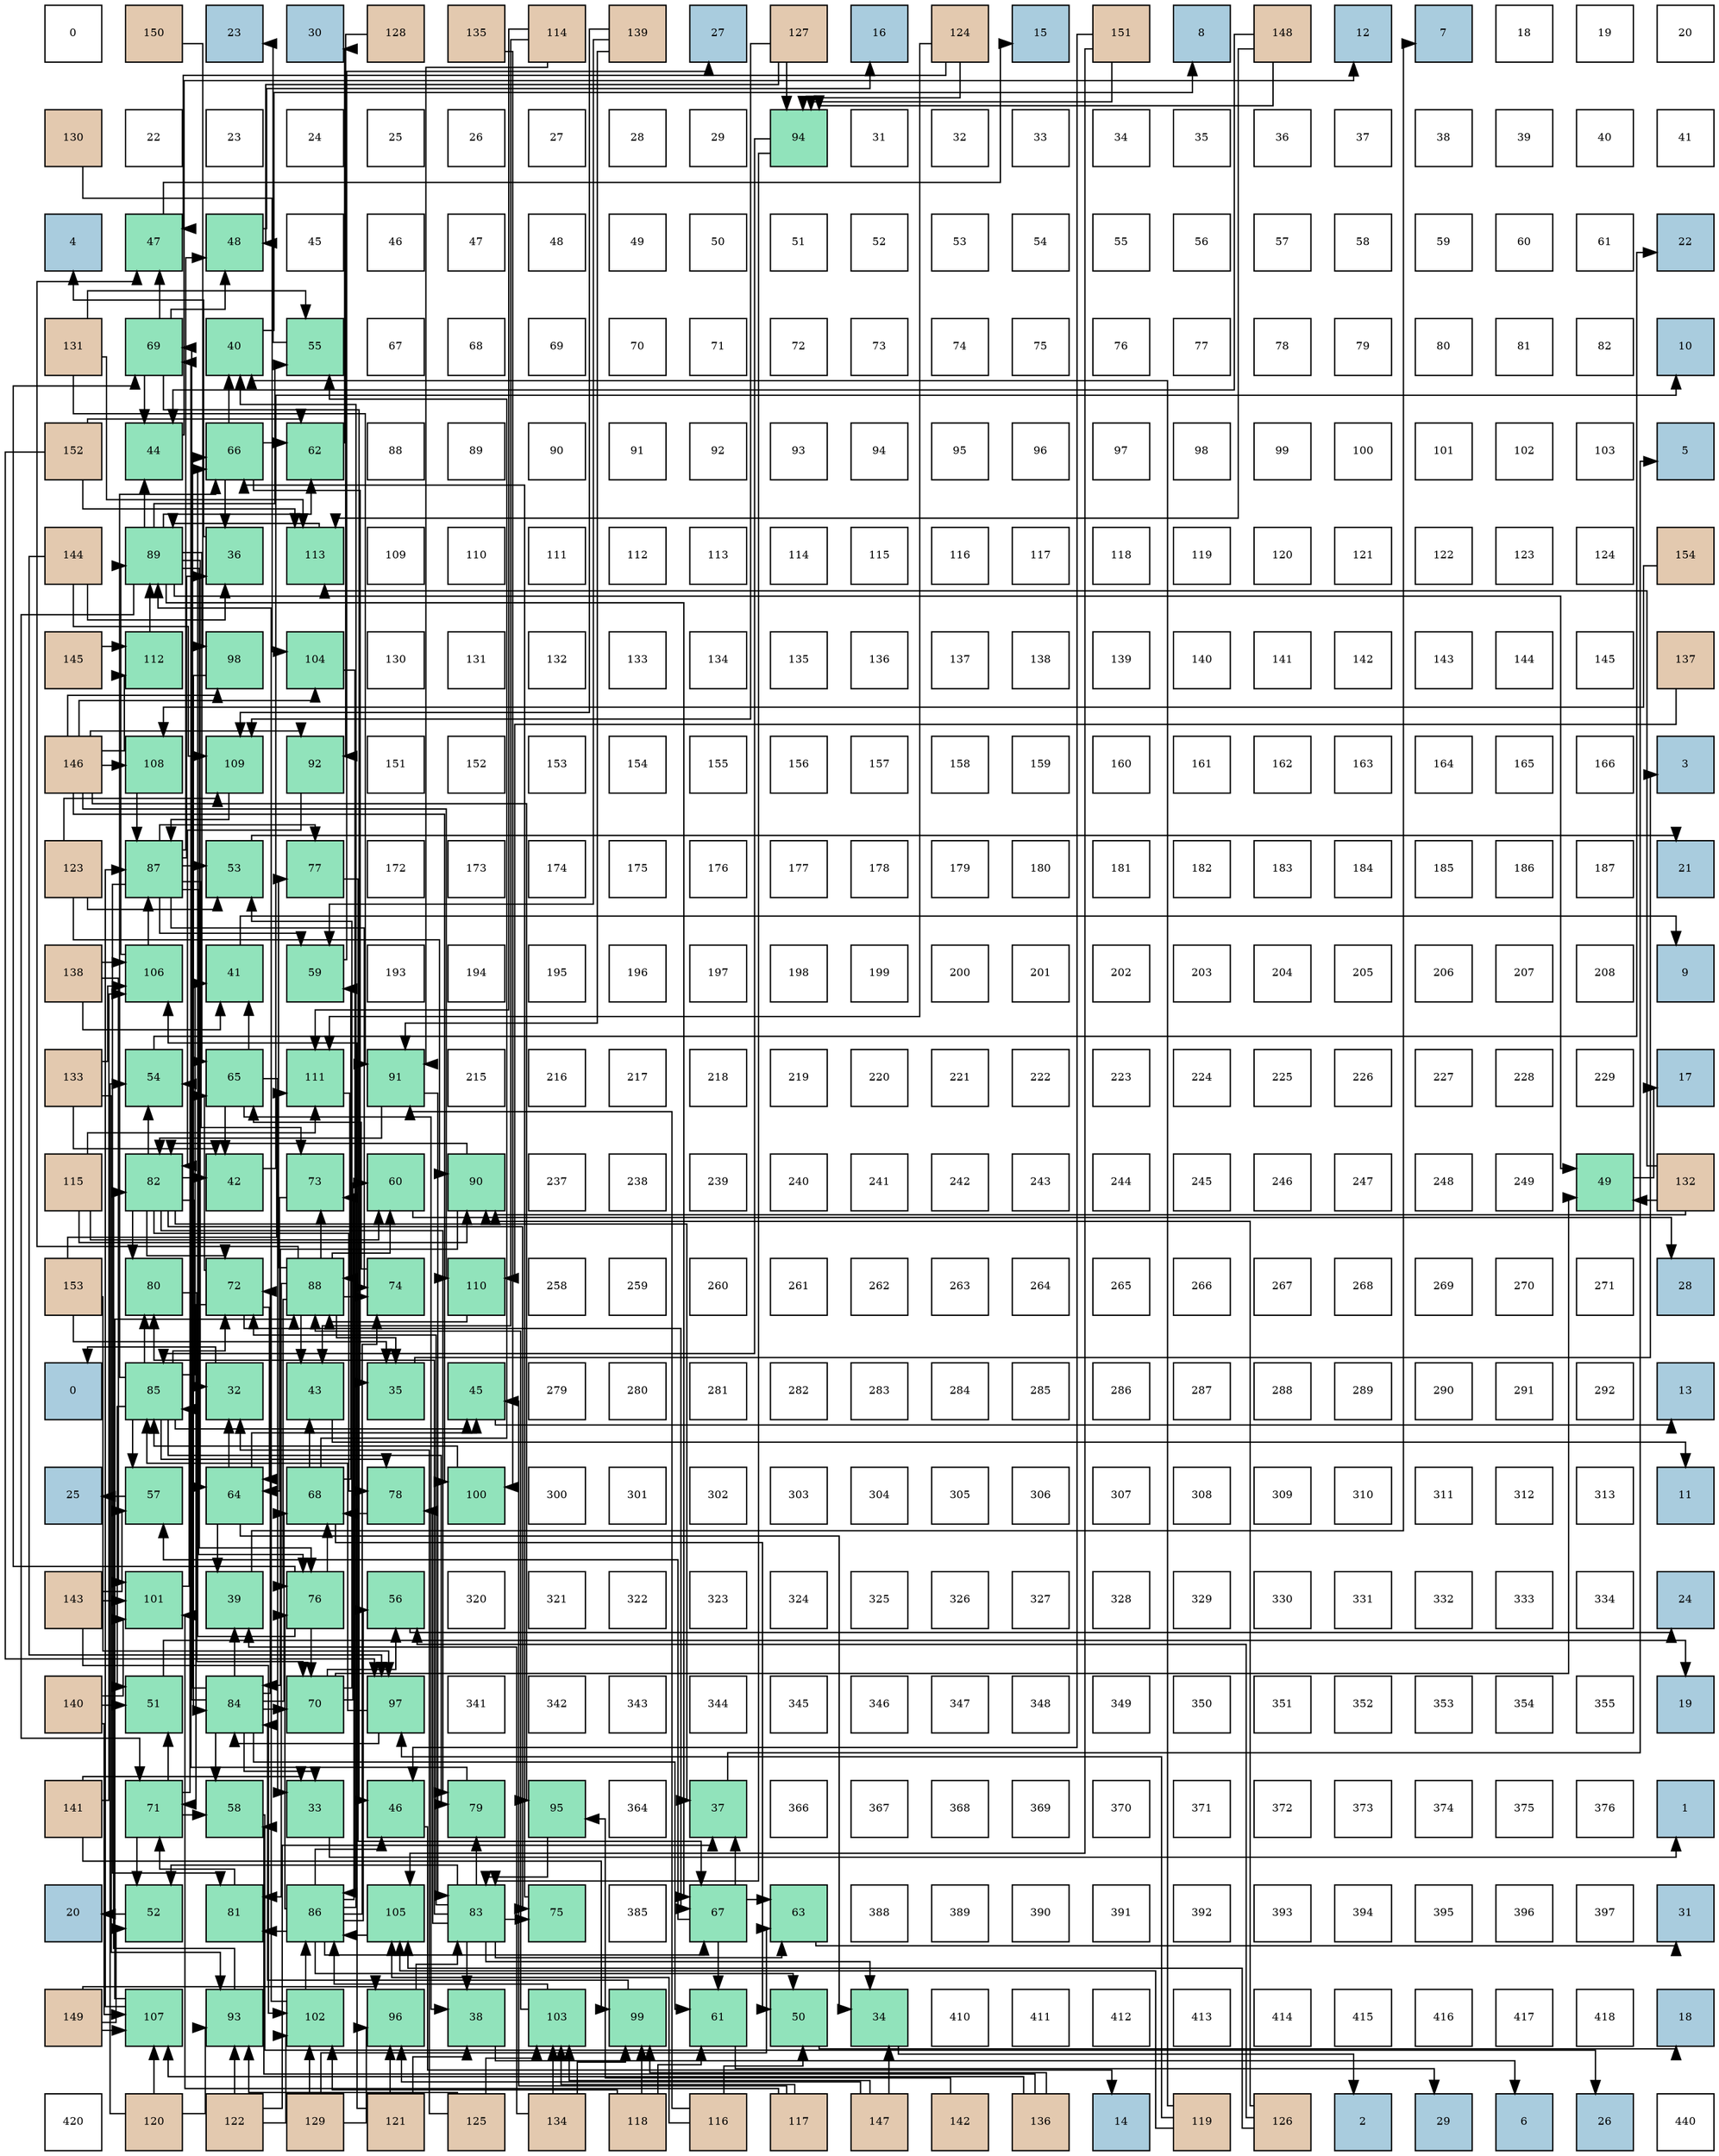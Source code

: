 digraph layout{
 rankdir=TB;
 splines=ortho;
 node [style=filled shape=square fixedsize=true width=0.6];
0[label="0", fontsize=8, fillcolor="#ffffff"];
1[label="150", fontsize=8, fillcolor="#e3c9af"];
2[label="23", fontsize=8, fillcolor="#a9ccde"];
3[label="30", fontsize=8, fillcolor="#a9ccde"];
4[label="128", fontsize=8, fillcolor="#e3c9af"];
5[label="135", fontsize=8, fillcolor="#e3c9af"];
6[label="114", fontsize=8, fillcolor="#e3c9af"];
7[label="139", fontsize=8, fillcolor="#e3c9af"];
8[label="27", fontsize=8, fillcolor="#a9ccde"];
9[label="127", fontsize=8, fillcolor="#e3c9af"];
10[label="16", fontsize=8, fillcolor="#a9ccde"];
11[label="124", fontsize=8, fillcolor="#e3c9af"];
12[label="15", fontsize=8, fillcolor="#a9ccde"];
13[label="151", fontsize=8, fillcolor="#e3c9af"];
14[label="8", fontsize=8, fillcolor="#a9ccde"];
15[label="148", fontsize=8, fillcolor="#e3c9af"];
16[label="12", fontsize=8, fillcolor="#a9ccde"];
17[label="7", fontsize=8, fillcolor="#a9ccde"];
18[label="18", fontsize=8, fillcolor="#ffffff"];
19[label="19", fontsize=8, fillcolor="#ffffff"];
20[label="20", fontsize=8, fillcolor="#ffffff"];
21[label="130", fontsize=8, fillcolor="#e3c9af"];
22[label="22", fontsize=8, fillcolor="#ffffff"];
23[label="23", fontsize=8, fillcolor="#ffffff"];
24[label="24", fontsize=8, fillcolor="#ffffff"];
25[label="25", fontsize=8, fillcolor="#ffffff"];
26[label="26", fontsize=8, fillcolor="#ffffff"];
27[label="27", fontsize=8, fillcolor="#ffffff"];
28[label="28", fontsize=8, fillcolor="#ffffff"];
29[label="29", fontsize=8, fillcolor="#ffffff"];
30[label="94", fontsize=8, fillcolor="#91e3bb"];
31[label="31", fontsize=8, fillcolor="#ffffff"];
32[label="32", fontsize=8, fillcolor="#ffffff"];
33[label="33", fontsize=8, fillcolor="#ffffff"];
34[label="34", fontsize=8, fillcolor="#ffffff"];
35[label="35", fontsize=8, fillcolor="#ffffff"];
36[label="36", fontsize=8, fillcolor="#ffffff"];
37[label="37", fontsize=8, fillcolor="#ffffff"];
38[label="38", fontsize=8, fillcolor="#ffffff"];
39[label="39", fontsize=8, fillcolor="#ffffff"];
40[label="40", fontsize=8, fillcolor="#ffffff"];
41[label="41", fontsize=8, fillcolor="#ffffff"];
42[label="4", fontsize=8, fillcolor="#a9ccde"];
43[label="47", fontsize=8, fillcolor="#91e3bb"];
44[label="48", fontsize=8, fillcolor="#91e3bb"];
45[label="45", fontsize=8, fillcolor="#ffffff"];
46[label="46", fontsize=8, fillcolor="#ffffff"];
47[label="47", fontsize=8, fillcolor="#ffffff"];
48[label="48", fontsize=8, fillcolor="#ffffff"];
49[label="49", fontsize=8, fillcolor="#ffffff"];
50[label="50", fontsize=8, fillcolor="#ffffff"];
51[label="51", fontsize=8, fillcolor="#ffffff"];
52[label="52", fontsize=8, fillcolor="#ffffff"];
53[label="53", fontsize=8, fillcolor="#ffffff"];
54[label="54", fontsize=8, fillcolor="#ffffff"];
55[label="55", fontsize=8, fillcolor="#ffffff"];
56[label="56", fontsize=8, fillcolor="#ffffff"];
57[label="57", fontsize=8, fillcolor="#ffffff"];
58[label="58", fontsize=8, fillcolor="#ffffff"];
59[label="59", fontsize=8, fillcolor="#ffffff"];
60[label="60", fontsize=8, fillcolor="#ffffff"];
61[label="61", fontsize=8, fillcolor="#ffffff"];
62[label="22", fontsize=8, fillcolor="#a9ccde"];
63[label="131", fontsize=8, fillcolor="#e3c9af"];
64[label="69", fontsize=8, fillcolor="#91e3bb"];
65[label="40", fontsize=8, fillcolor="#91e3bb"];
66[label="55", fontsize=8, fillcolor="#91e3bb"];
67[label="67", fontsize=8, fillcolor="#ffffff"];
68[label="68", fontsize=8, fillcolor="#ffffff"];
69[label="69", fontsize=8, fillcolor="#ffffff"];
70[label="70", fontsize=8, fillcolor="#ffffff"];
71[label="71", fontsize=8, fillcolor="#ffffff"];
72[label="72", fontsize=8, fillcolor="#ffffff"];
73[label="73", fontsize=8, fillcolor="#ffffff"];
74[label="74", fontsize=8, fillcolor="#ffffff"];
75[label="75", fontsize=8, fillcolor="#ffffff"];
76[label="76", fontsize=8, fillcolor="#ffffff"];
77[label="77", fontsize=8, fillcolor="#ffffff"];
78[label="78", fontsize=8, fillcolor="#ffffff"];
79[label="79", fontsize=8, fillcolor="#ffffff"];
80[label="80", fontsize=8, fillcolor="#ffffff"];
81[label="81", fontsize=8, fillcolor="#ffffff"];
82[label="82", fontsize=8, fillcolor="#ffffff"];
83[label="10", fontsize=8, fillcolor="#a9ccde"];
84[label="152", fontsize=8, fillcolor="#e3c9af"];
85[label="44", fontsize=8, fillcolor="#91e3bb"];
86[label="66", fontsize=8, fillcolor="#91e3bb"];
87[label="62", fontsize=8, fillcolor="#91e3bb"];
88[label="88", fontsize=8, fillcolor="#ffffff"];
89[label="89", fontsize=8, fillcolor="#ffffff"];
90[label="90", fontsize=8, fillcolor="#ffffff"];
91[label="91", fontsize=8, fillcolor="#ffffff"];
92[label="92", fontsize=8, fillcolor="#ffffff"];
93[label="93", fontsize=8, fillcolor="#ffffff"];
94[label="94", fontsize=8, fillcolor="#ffffff"];
95[label="95", fontsize=8, fillcolor="#ffffff"];
96[label="96", fontsize=8, fillcolor="#ffffff"];
97[label="97", fontsize=8, fillcolor="#ffffff"];
98[label="98", fontsize=8, fillcolor="#ffffff"];
99[label="99", fontsize=8, fillcolor="#ffffff"];
100[label="100", fontsize=8, fillcolor="#ffffff"];
101[label="101", fontsize=8, fillcolor="#ffffff"];
102[label="102", fontsize=8, fillcolor="#ffffff"];
103[label="103", fontsize=8, fillcolor="#ffffff"];
104[label="5", fontsize=8, fillcolor="#a9ccde"];
105[label="144", fontsize=8, fillcolor="#e3c9af"];
106[label="89", fontsize=8, fillcolor="#91e3bb"];
107[label="36", fontsize=8, fillcolor="#91e3bb"];
108[label="113", fontsize=8, fillcolor="#91e3bb"];
109[label="109", fontsize=8, fillcolor="#ffffff"];
110[label="110", fontsize=8, fillcolor="#ffffff"];
111[label="111", fontsize=8, fillcolor="#ffffff"];
112[label="112", fontsize=8, fillcolor="#ffffff"];
113[label="113", fontsize=8, fillcolor="#ffffff"];
114[label="114", fontsize=8, fillcolor="#ffffff"];
115[label="115", fontsize=8, fillcolor="#ffffff"];
116[label="116", fontsize=8, fillcolor="#ffffff"];
117[label="117", fontsize=8, fillcolor="#ffffff"];
118[label="118", fontsize=8, fillcolor="#ffffff"];
119[label="119", fontsize=8, fillcolor="#ffffff"];
120[label="120", fontsize=8, fillcolor="#ffffff"];
121[label="121", fontsize=8, fillcolor="#ffffff"];
122[label="122", fontsize=8, fillcolor="#ffffff"];
123[label="123", fontsize=8, fillcolor="#ffffff"];
124[label="124", fontsize=8, fillcolor="#ffffff"];
125[label="154", fontsize=8, fillcolor="#e3c9af"];
126[label="145", fontsize=8, fillcolor="#e3c9af"];
127[label="112", fontsize=8, fillcolor="#91e3bb"];
128[label="98", fontsize=8, fillcolor="#91e3bb"];
129[label="104", fontsize=8, fillcolor="#91e3bb"];
130[label="130", fontsize=8, fillcolor="#ffffff"];
131[label="131", fontsize=8, fillcolor="#ffffff"];
132[label="132", fontsize=8, fillcolor="#ffffff"];
133[label="133", fontsize=8, fillcolor="#ffffff"];
134[label="134", fontsize=8, fillcolor="#ffffff"];
135[label="135", fontsize=8, fillcolor="#ffffff"];
136[label="136", fontsize=8, fillcolor="#ffffff"];
137[label="137", fontsize=8, fillcolor="#ffffff"];
138[label="138", fontsize=8, fillcolor="#ffffff"];
139[label="139", fontsize=8, fillcolor="#ffffff"];
140[label="140", fontsize=8, fillcolor="#ffffff"];
141[label="141", fontsize=8, fillcolor="#ffffff"];
142[label="142", fontsize=8, fillcolor="#ffffff"];
143[label="143", fontsize=8, fillcolor="#ffffff"];
144[label="144", fontsize=8, fillcolor="#ffffff"];
145[label="145", fontsize=8, fillcolor="#ffffff"];
146[label="137", fontsize=8, fillcolor="#e3c9af"];
147[label="146", fontsize=8, fillcolor="#e3c9af"];
148[label="108", fontsize=8, fillcolor="#91e3bb"];
149[label="109", fontsize=8, fillcolor="#91e3bb"];
150[label="92", fontsize=8, fillcolor="#91e3bb"];
151[label="151", fontsize=8, fillcolor="#ffffff"];
152[label="152", fontsize=8, fillcolor="#ffffff"];
153[label="153", fontsize=8, fillcolor="#ffffff"];
154[label="154", fontsize=8, fillcolor="#ffffff"];
155[label="155", fontsize=8, fillcolor="#ffffff"];
156[label="156", fontsize=8, fillcolor="#ffffff"];
157[label="157", fontsize=8, fillcolor="#ffffff"];
158[label="158", fontsize=8, fillcolor="#ffffff"];
159[label="159", fontsize=8, fillcolor="#ffffff"];
160[label="160", fontsize=8, fillcolor="#ffffff"];
161[label="161", fontsize=8, fillcolor="#ffffff"];
162[label="162", fontsize=8, fillcolor="#ffffff"];
163[label="163", fontsize=8, fillcolor="#ffffff"];
164[label="164", fontsize=8, fillcolor="#ffffff"];
165[label="165", fontsize=8, fillcolor="#ffffff"];
166[label="166", fontsize=8, fillcolor="#ffffff"];
167[label="3", fontsize=8, fillcolor="#a9ccde"];
168[label="123", fontsize=8, fillcolor="#e3c9af"];
169[label="87", fontsize=8, fillcolor="#91e3bb"];
170[label="53", fontsize=8, fillcolor="#91e3bb"];
171[label="77", fontsize=8, fillcolor="#91e3bb"];
172[label="172", fontsize=8, fillcolor="#ffffff"];
173[label="173", fontsize=8, fillcolor="#ffffff"];
174[label="174", fontsize=8, fillcolor="#ffffff"];
175[label="175", fontsize=8, fillcolor="#ffffff"];
176[label="176", fontsize=8, fillcolor="#ffffff"];
177[label="177", fontsize=8, fillcolor="#ffffff"];
178[label="178", fontsize=8, fillcolor="#ffffff"];
179[label="179", fontsize=8, fillcolor="#ffffff"];
180[label="180", fontsize=8, fillcolor="#ffffff"];
181[label="181", fontsize=8, fillcolor="#ffffff"];
182[label="182", fontsize=8, fillcolor="#ffffff"];
183[label="183", fontsize=8, fillcolor="#ffffff"];
184[label="184", fontsize=8, fillcolor="#ffffff"];
185[label="185", fontsize=8, fillcolor="#ffffff"];
186[label="186", fontsize=8, fillcolor="#ffffff"];
187[label="187", fontsize=8, fillcolor="#ffffff"];
188[label="21", fontsize=8, fillcolor="#a9ccde"];
189[label="138", fontsize=8, fillcolor="#e3c9af"];
190[label="106", fontsize=8, fillcolor="#91e3bb"];
191[label="41", fontsize=8, fillcolor="#91e3bb"];
192[label="59", fontsize=8, fillcolor="#91e3bb"];
193[label="193", fontsize=8, fillcolor="#ffffff"];
194[label="194", fontsize=8, fillcolor="#ffffff"];
195[label="195", fontsize=8, fillcolor="#ffffff"];
196[label="196", fontsize=8, fillcolor="#ffffff"];
197[label="197", fontsize=8, fillcolor="#ffffff"];
198[label="198", fontsize=8, fillcolor="#ffffff"];
199[label="199", fontsize=8, fillcolor="#ffffff"];
200[label="200", fontsize=8, fillcolor="#ffffff"];
201[label="201", fontsize=8, fillcolor="#ffffff"];
202[label="202", fontsize=8, fillcolor="#ffffff"];
203[label="203", fontsize=8, fillcolor="#ffffff"];
204[label="204", fontsize=8, fillcolor="#ffffff"];
205[label="205", fontsize=8, fillcolor="#ffffff"];
206[label="206", fontsize=8, fillcolor="#ffffff"];
207[label="207", fontsize=8, fillcolor="#ffffff"];
208[label="208", fontsize=8, fillcolor="#ffffff"];
209[label="9", fontsize=8, fillcolor="#a9ccde"];
210[label="133", fontsize=8, fillcolor="#e3c9af"];
211[label="54", fontsize=8, fillcolor="#91e3bb"];
212[label="65", fontsize=8, fillcolor="#91e3bb"];
213[label="111", fontsize=8, fillcolor="#91e3bb"];
214[label="91", fontsize=8, fillcolor="#91e3bb"];
215[label="215", fontsize=8, fillcolor="#ffffff"];
216[label="216", fontsize=8, fillcolor="#ffffff"];
217[label="217", fontsize=8, fillcolor="#ffffff"];
218[label="218", fontsize=8, fillcolor="#ffffff"];
219[label="219", fontsize=8, fillcolor="#ffffff"];
220[label="220", fontsize=8, fillcolor="#ffffff"];
221[label="221", fontsize=8, fillcolor="#ffffff"];
222[label="222", fontsize=8, fillcolor="#ffffff"];
223[label="223", fontsize=8, fillcolor="#ffffff"];
224[label="224", fontsize=8, fillcolor="#ffffff"];
225[label="225", fontsize=8, fillcolor="#ffffff"];
226[label="226", fontsize=8, fillcolor="#ffffff"];
227[label="227", fontsize=8, fillcolor="#ffffff"];
228[label="228", fontsize=8, fillcolor="#ffffff"];
229[label="229", fontsize=8, fillcolor="#ffffff"];
230[label="17", fontsize=8, fillcolor="#a9ccde"];
231[label="115", fontsize=8, fillcolor="#e3c9af"];
232[label="82", fontsize=8, fillcolor="#91e3bb"];
233[label="42", fontsize=8, fillcolor="#91e3bb"];
234[label="73", fontsize=8, fillcolor="#91e3bb"];
235[label="60", fontsize=8, fillcolor="#91e3bb"];
236[label="90", fontsize=8, fillcolor="#91e3bb"];
237[label="237", fontsize=8, fillcolor="#ffffff"];
238[label="238", fontsize=8, fillcolor="#ffffff"];
239[label="239", fontsize=8, fillcolor="#ffffff"];
240[label="240", fontsize=8, fillcolor="#ffffff"];
241[label="241", fontsize=8, fillcolor="#ffffff"];
242[label="242", fontsize=8, fillcolor="#ffffff"];
243[label="243", fontsize=8, fillcolor="#ffffff"];
244[label="244", fontsize=8, fillcolor="#ffffff"];
245[label="245", fontsize=8, fillcolor="#ffffff"];
246[label="246", fontsize=8, fillcolor="#ffffff"];
247[label="247", fontsize=8, fillcolor="#ffffff"];
248[label="248", fontsize=8, fillcolor="#ffffff"];
249[label="249", fontsize=8, fillcolor="#ffffff"];
250[label="49", fontsize=8, fillcolor="#91e3bb"];
251[label="132", fontsize=8, fillcolor="#e3c9af"];
252[label="153", fontsize=8, fillcolor="#e3c9af"];
253[label="80", fontsize=8, fillcolor="#91e3bb"];
254[label="72", fontsize=8, fillcolor="#91e3bb"];
255[label="88", fontsize=8, fillcolor="#91e3bb"];
256[label="74", fontsize=8, fillcolor="#91e3bb"];
257[label="110", fontsize=8, fillcolor="#91e3bb"];
258[label="258", fontsize=8, fillcolor="#ffffff"];
259[label="259", fontsize=8, fillcolor="#ffffff"];
260[label="260", fontsize=8, fillcolor="#ffffff"];
261[label="261", fontsize=8, fillcolor="#ffffff"];
262[label="262", fontsize=8, fillcolor="#ffffff"];
263[label="263", fontsize=8, fillcolor="#ffffff"];
264[label="264", fontsize=8, fillcolor="#ffffff"];
265[label="265", fontsize=8, fillcolor="#ffffff"];
266[label="266", fontsize=8, fillcolor="#ffffff"];
267[label="267", fontsize=8, fillcolor="#ffffff"];
268[label="268", fontsize=8, fillcolor="#ffffff"];
269[label="269", fontsize=8, fillcolor="#ffffff"];
270[label="270", fontsize=8, fillcolor="#ffffff"];
271[label="271", fontsize=8, fillcolor="#ffffff"];
272[label="28", fontsize=8, fillcolor="#a9ccde"];
273[label="0", fontsize=8, fillcolor="#a9ccde"];
274[label="85", fontsize=8, fillcolor="#91e3bb"];
275[label="32", fontsize=8, fillcolor="#91e3bb"];
276[label="43", fontsize=8, fillcolor="#91e3bb"];
277[label="35", fontsize=8, fillcolor="#91e3bb"];
278[label="45", fontsize=8, fillcolor="#91e3bb"];
279[label="279", fontsize=8, fillcolor="#ffffff"];
280[label="280", fontsize=8, fillcolor="#ffffff"];
281[label="281", fontsize=8, fillcolor="#ffffff"];
282[label="282", fontsize=8, fillcolor="#ffffff"];
283[label="283", fontsize=8, fillcolor="#ffffff"];
284[label="284", fontsize=8, fillcolor="#ffffff"];
285[label="285", fontsize=8, fillcolor="#ffffff"];
286[label="286", fontsize=8, fillcolor="#ffffff"];
287[label="287", fontsize=8, fillcolor="#ffffff"];
288[label="288", fontsize=8, fillcolor="#ffffff"];
289[label="289", fontsize=8, fillcolor="#ffffff"];
290[label="290", fontsize=8, fillcolor="#ffffff"];
291[label="291", fontsize=8, fillcolor="#ffffff"];
292[label="292", fontsize=8, fillcolor="#ffffff"];
293[label="13", fontsize=8, fillcolor="#a9ccde"];
294[label="25", fontsize=8, fillcolor="#a9ccde"];
295[label="57", fontsize=8, fillcolor="#91e3bb"];
296[label="64", fontsize=8, fillcolor="#91e3bb"];
297[label="68", fontsize=8, fillcolor="#91e3bb"];
298[label="78", fontsize=8, fillcolor="#91e3bb"];
299[label="100", fontsize=8, fillcolor="#91e3bb"];
300[label="300", fontsize=8, fillcolor="#ffffff"];
301[label="301", fontsize=8, fillcolor="#ffffff"];
302[label="302", fontsize=8, fillcolor="#ffffff"];
303[label="303", fontsize=8, fillcolor="#ffffff"];
304[label="304", fontsize=8, fillcolor="#ffffff"];
305[label="305", fontsize=8, fillcolor="#ffffff"];
306[label="306", fontsize=8, fillcolor="#ffffff"];
307[label="307", fontsize=8, fillcolor="#ffffff"];
308[label="308", fontsize=8, fillcolor="#ffffff"];
309[label="309", fontsize=8, fillcolor="#ffffff"];
310[label="310", fontsize=8, fillcolor="#ffffff"];
311[label="311", fontsize=8, fillcolor="#ffffff"];
312[label="312", fontsize=8, fillcolor="#ffffff"];
313[label="313", fontsize=8, fillcolor="#ffffff"];
314[label="11", fontsize=8, fillcolor="#a9ccde"];
315[label="143", fontsize=8, fillcolor="#e3c9af"];
316[label="101", fontsize=8, fillcolor="#91e3bb"];
317[label="39", fontsize=8, fillcolor="#91e3bb"];
318[label="76", fontsize=8, fillcolor="#91e3bb"];
319[label="56", fontsize=8, fillcolor="#91e3bb"];
320[label="320", fontsize=8, fillcolor="#ffffff"];
321[label="321", fontsize=8, fillcolor="#ffffff"];
322[label="322", fontsize=8, fillcolor="#ffffff"];
323[label="323", fontsize=8, fillcolor="#ffffff"];
324[label="324", fontsize=8, fillcolor="#ffffff"];
325[label="325", fontsize=8, fillcolor="#ffffff"];
326[label="326", fontsize=8, fillcolor="#ffffff"];
327[label="327", fontsize=8, fillcolor="#ffffff"];
328[label="328", fontsize=8, fillcolor="#ffffff"];
329[label="329", fontsize=8, fillcolor="#ffffff"];
330[label="330", fontsize=8, fillcolor="#ffffff"];
331[label="331", fontsize=8, fillcolor="#ffffff"];
332[label="332", fontsize=8, fillcolor="#ffffff"];
333[label="333", fontsize=8, fillcolor="#ffffff"];
334[label="334", fontsize=8, fillcolor="#ffffff"];
335[label="24", fontsize=8, fillcolor="#a9ccde"];
336[label="140", fontsize=8, fillcolor="#e3c9af"];
337[label="51", fontsize=8, fillcolor="#91e3bb"];
338[label="84", fontsize=8, fillcolor="#91e3bb"];
339[label="70", fontsize=8, fillcolor="#91e3bb"];
340[label="97", fontsize=8, fillcolor="#91e3bb"];
341[label="341", fontsize=8, fillcolor="#ffffff"];
342[label="342", fontsize=8, fillcolor="#ffffff"];
343[label="343", fontsize=8, fillcolor="#ffffff"];
344[label="344", fontsize=8, fillcolor="#ffffff"];
345[label="345", fontsize=8, fillcolor="#ffffff"];
346[label="346", fontsize=8, fillcolor="#ffffff"];
347[label="347", fontsize=8, fillcolor="#ffffff"];
348[label="348", fontsize=8, fillcolor="#ffffff"];
349[label="349", fontsize=8, fillcolor="#ffffff"];
350[label="350", fontsize=8, fillcolor="#ffffff"];
351[label="351", fontsize=8, fillcolor="#ffffff"];
352[label="352", fontsize=8, fillcolor="#ffffff"];
353[label="353", fontsize=8, fillcolor="#ffffff"];
354[label="354", fontsize=8, fillcolor="#ffffff"];
355[label="355", fontsize=8, fillcolor="#ffffff"];
356[label="19", fontsize=8, fillcolor="#a9ccde"];
357[label="141", fontsize=8, fillcolor="#e3c9af"];
358[label="71", fontsize=8, fillcolor="#91e3bb"];
359[label="58", fontsize=8, fillcolor="#91e3bb"];
360[label="33", fontsize=8, fillcolor="#91e3bb"];
361[label="46", fontsize=8, fillcolor="#91e3bb"];
362[label="79", fontsize=8, fillcolor="#91e3bb"];
363[label="95", fontsize=8, fillcolor="#91e3bb"];
364[label="364", fontsize=8, fillcolor="#ffffff"];
365[label="37", fontsize=8, fillcolor="#91e3bb"];
366[label="366", fontsize=8, fillcolor="#ffffff"];
367[label="367", fontsize=8, fillcolor="#ffffff"];
368[label="368", fontsize=8, fillcolor="#ffffff"];
369[label="369", fontsize=8, fillcolor="#ffffff"];
370[label="370", fontsize=8, fillcolor="#ffffff"];
371[label="371", fontsize=8, fillcolor="#ffffff"];
372[label="372", fontsize=8, fillcolor="#ffffff"];
373[label="373", fontsize=8, fillcolor="#ffffff"];
374[label="374", fontsize=8, fillcolor="#ffffff"];
375[label="375", fontsize=8, fillcolor="#ffffff"];
376[label="376", fontsize=8, fillcolor="#ffffff"];
377[label="1", fontsize=8, fillcolor="#a9ccde"];
378[label="20", fontsize=8, fillcolor="#a9ccde"];
379[label="52", fontsize=8, fillcolor="#91e3bb"];
380[label="81", fontsize=8, fillcolor="#91e3bb"];
381[label="86", fontsize=8, fillcolor="#91e3bb"];
382[label="105", fontsize=8, fillcolor="#91e3bb"];
383[label="83", fontsize=8, fillcolor="#91e3bb"];
384[label="75", fontsize=8, fillcolor="#91e3bb"];
385[label="385", fontsize=8, fillcolor="#ffffff"];
386[label="67", fontsize=8, fillcolor="#91e3bb"];
387[label="63", fontsize=8, fillcolor="#91e3bb"];
388[label="388", fontsize=8, fillcolor="#ffffff"];
389[label="389", fontsize=8, fillcolor="#ffffff"];
390[label="390", fontsize=8, fillcolor="#ffffff"];
391[label="391", fontsize=8, fillcolor="#ffffff"];
392[label="392", fontsize=8, fillcolor="#ffffff"];
393[label="393", fontsize=8, fillcolor="#ffffff"];
394[label="394", fontsize=8, fillcolor="#ffffff"];
395[label="395", fontsize=8, fillcolor="#ffffff"];
396[label="396", fontsize=8, fillcolor="#ffffff"];
397[label="397", fontsize=8, fillcolor="#ffffff"];
398[label="31", fontsize=8, fillcolor="#a9ccde"];
399[label="149", fontsize=8, fillcolor="#e3c9af"];
400[label="107", fontsize=8, fillcolor="#91e3bb"];
401[label="93", fontsize=8, fillcolor="#91e3bb"];
402[label="102", fontsize=8, fillcolor="#91e3bb"];
403[label="96", fontsize=8, fillcolor="#91e3bb"];
404[label="38", fontsize=8, fillcolor="#91e3bb"];
405[label="103", fontsize=8, fillcolor="#91e3bb"];
406[label="99", fontsize=8, fillcolor="#91e3bb"];
407[label="61", fontsize=8, fillcolor="#91e3bb"];
408[label="50", fontsize=8, fillcolor="#91e3bb"];
409[label="34", fontsize=8, fillcolor="#91e3bb"];
410[label="410", fontsize=8, fillcolor="#ffffff"];
411[label="411", fontsize=8, fillcolor="#ffffff"];
412[label="412", fontsize=8, fillcolor="#ffffff"];
413[label="413", fontsize=8, fillcolor="#ffffff"];
414[label="414", fontsize=8, fillcolor="#ffffff"];
415[label="415", fontsize=8, fillcolor="#ffffff"];
416[label="416", fontsize=8, fillcolor="#ffffff"];
417[label="417", fontsize=8, fillcolor="#ffffff"];
418[label="418", fontsize=8, fillcolor="#ffffff"];
419[label="18", fontsize=8, fillcolor="#a9ccde"];
420[label="420", fontsize=8, fillcolor="#ffffff"];
421[label="120", fontsize=8, fillcolor="#e3c9af"];
422[label="122", fontsize=8, fillcolor="#e3c9af"];
423[label="129", fontsize=8, fillcolor="#e3c9af"];
424[label="121", fontsize=8, fillcolor="#e3c9af"];
425[label="125", fontsize=8, fillcolor="#e3c9af"];
426[label="134", fontsize=8, fillcolor="#e3c9af"];
427[label="118", fontsize=8, fillcolor="#e3c9af"];
428[label="116", fontsize=8, fillcolor="#e3c9af"];
429[label="117", fontsize=8, fillcolor="#e3c9af"];
430[label="147", fontsize=8, fillcolor="#e3c9af"];
431[label="142", fontsize=8, fillcolor="#e3c9af"];
432[label="136", fontsize=8, fillcolor="#e3c9af"];
433[label="14", fontsize=8, fillcolor="#a9ccde"];
434[label="119", fontsize=8, fillcolor="#e3c9af"];
435[label="126", fontsize=8, fillcolor="#e3c9af"];
436[label="2", fontsize=8, fillcolor="#a9ccde"];
437[label="29", fontsize=8, fillcolor="#a9ccde"];
438[label="6", fontsize=8, fillcolor="#a9ccde"];
439[label="26", fontsize=8, fillcolor="#a9ccde"];
440[label="440", fontsize=8, fillcolor="#ffffff"];
edge [constraint=false, style=vis];275 -> 273;
360 -> 377;
409 -> 436;
277 -> 167;
107 -> 42;
365 -> 104;
404 -> 438;
317 -> 17;
65 -> 14;
191 -> 209;
233 -> 83;
276 -> 314;
85 -> 16;
278 -> 293;
361 -> 433;
43 -> 12;
44 -> 10;
250 -> 230;
408 -> 419;
337 -> 356;
379 -> 378;
170 -> 188;
211 -> 62;
66 -> 2;
319 -> 335;
295 -> 294;
359 -> 439;
192 -> 8;
235 -> 272;
407 -> 437;
87 -> 3;
387 -> 398;
296 -> 275;
296 -> 409;
296 -> 317;
296 -> 278;
212 -> 360;
212 -> 404;
212 -> 191;
212 -> 233;
86 -> 277;
86 -> 107;
86 -> 65;
86 -> 87;
386 -> 365;
386 -> 295;
386 -> 407;
386 -> 387;
297 -> 276;
297 -> 408;
297 -> 66;
297 -> 192;
64 -> 85;
64 -> 361;
64 -> 43;
64 -> 44;
339 -> 250;
339 -> 170;
339 -> 319;
339 -> 235;
358 -> 337;
358 -> 379;
358 -> 211;
358 -> 359;
254 -> 296;
254 -> 212;
254 -> 386;
254 -> 358;
234 -> 296;
256 -> 212;
384 -> 86;
318 -> 86;
318 -> 297;
318 -> 64;
318 -> 339;
171 -> 386;
298 -> 297;
362 -> 64;
253 -> 339;
380 -> 358;
232 -> 275;
232 -> 365;
232 -> 233;
232 -> 211;
232 -> 254;
232 -> 384;
232 -> 298;
232 -> 362;
232 -> 253;
383 -> 409;
383 -> 404;
383 -> 379;
383 -> 387;
383 -> 254;
383 -> 384;
383 -> 298;
383 -> 362;
383 -> 253;
338 -> 360;
338 -> 317;
338 -> 359;
338 -> 407;
338 -> 86;
338 -> 297;
338 -> 64;
338 -> 339;
338 -> 254;
274 -> 191;
274 -> 278;
274 -> 337;
274 -> 295;
274 -> 86;
274 -> 254;
274 -> 298;
274 -> 362;
274 -> 253;
381 -> 65;
381 -> 361;
381 -> 408;
381 -> 319;
381 -> 386;
381 -> 234;
381 -> 256;
381 -> 318;
381 -> 380;
169 -> 107;
169 -> 44;
169 -> 170;
169 -> 192;
169 -> 234;
169 -> 256;
169 -> 318;
169 -> 171;
169 -> 380;
255 -> 277;
255 -> 276;
255 -> 43;
255 -> 235;
255 -> 234;
255 -> 256;
255 -> 318;
255 -> 171;
255 -> 380;
106 -> 85;
106 -> 250;
106 -> 66;
106 -> 87;
106 -> 296;
106 -> 212;
106 -> 386;
106 -> 358;
106 -> 318;
236 -> 232;
236 -> 338;
214 -> 232;
214 -> 383;
150 -> 232;
401 -> 232;
30 -> 383;
30 -> 274;
363 -> 383;
403 -> 383;
340 -> 338;
340 -> 274;
128 -> 338;
406 -> 338;
299 -> 274;
316 -> 274;
402 -> 381;
402 -> 106;
405 -> 381;
405 -> 255;
129 -> 381;
382 -> 381;
190 -> 169;
190 -> 106;
400 -> 169;
400 -> 255;
148 -> 169;
149 -> 169;
257 -> 255;
213 -> 255;
127 -> 106;
108 -> 106;
6 -> 276;
6 -> 214;
6 -> 213;
231 -> 235;
231 -> 236;
231 -> 213;
428 -> 408;
428 -> 214;
428 -> 382;
429 -> 278;
429 -> 316;
429 -> 405;
427 -> 407;
427 -> 406;
427 -> 402;
434 -> 65;
434 -> 340;
434 -> 382;
421 -> 211;
421 -> 401;
421 -> 400;
424 -> 404;
424 -> 403;
424 -> 190;
422 -> 365;
422 -> 401;
422 -> 402;
168 -> 170;
168 -> 236;
168 -> 149;
11 -> 43;
11 -> 30;
11 -> 213;
425 -> 275;
425 -> 401;
425 -> 405;
435 -> 319;
435 -> 236;
435 -> 382;
9 -> 44;
9 -> 30;
9 -> 149;
4 -> 150;
423 -> 387;
423 -> 403;
423 -> 402;
21 -> 129;
63 -> 66;
63 -> 214;
63 -> 108;
251 -> 250;
251 -> 236;
251 -> 108;
210 -> 233;
210 -> 401;
210 -> 190;
426 -> 317;
426 -> 406;
426 -> 405;
5 -> 299;
432 -> 359;
432 -> 406;
432 -> 400;
146 -> 257;
189 -> 191;
189 -> 316;
189 -> 190;
7 -> 192;
7 -> 214;
7 -> 149;
336 -> 337;
336 -> 316;
336 -> 400;
357 -> 360;
357 -> 406;
357 -> 190;
431 -> 363;
315 -> 295;
315 -> 316;
315 -> 402;
105 -> 107;
105 -> 340;
105 -> 149;
126 -> 127;
147 -> 150;
147 -> 363;
147 -> 128;
147 -> 299;
147 -> 129;
147 -> 148;
147 -> 257;
147 -> 127;
430 -> 409;
430 -> 403;
430 -> 405;
15 -> 85;
15 -> 30;
15 -> 108;
399 -> 379;
399 -> 403;
399 -> 400;
1 -> 128;
13 -> 361;
13 -> 30;
13 -> 382;
84 -> 87;
84 -> 340;
84 -> 108;
252 -> 277;
252 -> 340;
252 -> 213;
125 -> 148;
edge [constraint=true, style=invis];
0 -> 21 -> 42 -> 63 -> 84 -> 105 -> 126 -> 147 -> 168 -> 189 -> 210 -> 231 -> 252 -> 273 -> 294 -> 315 -> 336 -> 357 -> 378 -> 399 -> 420;
1 -> 22 -> 43 -> 64 -> 85 -> 106 -> 127 -> 148 -> 169 -> 190 -> 211 -> 232 -> 253 -> 274 -> 295 -> 316 -> 337 -> 358 -> 379 -> 400 -> 421;
2 -> 23 -> 44 -> 65 -> 86 -> 107 -> 128 -> 149 -> 170 -> 191 -> 212 -> 233 -> 254 -> 275 -> 296 -> 317 -> 338 -> 359 -> 380 -> 401 -> 422;
3 -> 24 -> 45 -> 66 -> 87 -> 108 -> 129 -> 150 -> 171 -> 192 -> 213 -> 234 -> 255 -> 276 -> 297 -> 318 -> 339 -> 360 -> 381 -> 402 -> 423;
4 -> 25 -> 46 -> 67 -> 88 -> 109 -> 130 -> 151 -> 172 -> 193 -> 214 -> 235 -> 256 -> 277 -> 298 -> 319 -> 340 -> 361 -> 382 -> 403 -> 424;
5 -> 26 -> 47 -> 68 -> 89 -> 110 -> 131 -> 152 -> 173 -> 194 -> 215 -> 236 -> 257 -> 278 -> 299 -> 320 -> 341 -> 362 -> 383 -> 404 -> 425;
6 -> 27 -> 48 -> 69 -> 90 -> 111 -> 132 -> 153 -> 174 -> 195 -> 216 -> 237 -> 258 -> 279 -> 300 -> 321 -> 342 -> 363 -> 384 -> 405 -> 426;
7 -> 28 -> 49 -> 70 -> 91 -> 112 -> 133 -> 154 -> 175 -> 196 -> 217 -> 238 -> 259 -> 280 -> 301 -> 322 -> 343 -> 364 -> 385 -> 406 -> 427;
8 -> 29 -> 50 -> 71 -> 92 -> 113 -> 134 -> 155 -> 176 -> 197 -> 218 -> 239 -> 260 -> 281 -> 302 -> 323 -> 344 -> 365 -> 386 -> 407 -> 428;
9 -> 30 -> 51 -> 72 -> 93 -> 114 -> 135 -> 156 -> 177 -> 198 -> 219 -> 240 -> 261 -> 282 -> 303 -> 324 -> 345 -> 366 -> 387 -> 408 -> 429;
10 -> 31 -> 52 -> 73 -> 94 -> 115 -> 136 -> 157 -> 178 -> 199 -> 220 -> 241 -> 262 -> 283 -> 304 -> 325 -> 346 -> 367 -> 388 -> 409 -> 430;
11 -> 32 -> 53 -> 74 -> 95 -> 116 -> 137 -> 158 -> 179 -> 200 -> 221 -> 242 -> 263 -> 284 -> 305 -> 326 -> 347 -> 368 -> 389 -> 410 -> 431;
12 -> 33 -> 54 -> 75 -> 96 -> 117 -> 138 -> 159 -> 180 -> 201 -> 222 -> 243 -> 264 -> 285 -> 306 -> 327 -> 348 -> 369 -> 390 -> 411 -> 432;
13 -> 34 -> 55 -> 76 -> 97 -> 118 -> 139 -> 160 -> 181 -> 202 -> 223 -> 244 -> 265 -> 286 -> 307 -> 328 -> 349 -> 370 -> 391 -> 412 -> 433;
14 -> 35 -> 56 -> 77 -> 98 -> 119 -> 140 -> 161 -> 182 -> 203 -> 224 -> 245 -> 266 -> 287 -> 308 -> 329 -> 350 -> 371 -> 392 -> 413 -> 434;
15 -> 36 -> 57 -> 78 -> 99 -> 120 -> 141 -> 162 -> 183 -> 204 -> 225 -> 246 -> 267 -> 288 -> 309 -> 330 -> 351 -> 372 -> 393 -> 414 -> 435;
16 -> 37 -> 58 -> 79 -> 100 -> 121 -> 142 -> 163 -> 184 -> 205 -> 226 -> 247 -> 268 -> 289 -> 310 -> 331 -> 352 -> 373 -> 394 -> 415 -> 436;
17 -> 38 -> 59 -> 80 -> 101 -> 122 -> 143 -> 164 -> 185 -> 206 -> 227 -> 248 -> 269 -> 290 -> 311 -> 332 -> 353 -> 374 -> 395 -> 416 -> 437;
18 -> 39 -> 60 -> 81 -> 102 -> 123 -> 144 -> 165 -> 186 -> 207 -> 228 -> 249 -> 270 -> 291 -> 312 -> 333 -> 354 -> 375 -> 396 -> 417 -> 438;
19 -> 40 -> 61 -> 82 -> 103 -> 124 -> 145 -> 166 -> 187 -> 208 -> 229 -> 250 -> 271 -> 292 -> 313 -> 334 -> 355 -> 376 -> 397 -> 418 -> 439;
20 -> 41 -> 62 -> 83 -> 104 -> 125 -> 146 -> 167 -> 188 -> 209 -> 230 -> 251 -> 272 -> 293 -> 314 -> 335 -> 356 -> 377 -> 398 -> 419 -> 440;
rank = same {0 -> 1 -> 2 -> 3 -> 4 -> 5 -> 6 -> 7 -> 8 -> 9 -> 10 -> 11 -> 12 -> 13 -> 14 -> 15 -> 16 -> 17 -> 18 -> 19 -> 20};
rank = same {21 -> 22 -> 23 -> 24 -> 25 -> 26 -> 27 -> 28 -> 29 -> 30 -> 31 -> 32 -> 33 -> 34 -> 35 -> 36 -> 37 -> 38 -> 39 -> 40 -> 41};
rank = same {42 -> 43 -> 44 -> 45 -> 46 -> 47 -> 48 -> 49 -> 50 -> 51 -> 52 -> 53 -> 54 -> 55 -> 56 -> 57 -> 58 -> 59 -> 60 -> 61 -> 62};
rank = same {63 -> 64 -> 65 -> 66 -> 67 -> 68 -> 69 -> 70 -> 71 -> 72 -> 73 -> 74 -> 75 -> 76 -> 77 -> 78 -> 79 -> 80 -> 81 -> 82 -> 83};
rank = same {84 -> 85 -> 86 -> 87 -> 88 -> 89 -> 90 -> 91 -> 92 -> 93 -> 94 -> 95 -> 96 -> 97 -> 98 -> 99 -> 100 -> 101 -> 102 -> 103 -> 104};
rank = same {105 -> 106 -> 107 -> 108 -> 109 -> 110 -> 111 -> 112 -> 113 -> 114 -> 115 -> 116 -> 117 -> 118 -> 119 -> 120 -> 121 -> 122 -> 123 -> 124 -> 125};
rank = same {126 -> 127 -> 128 -> 129 -> 130 -> 131 -> 132 -> 133 -> 134 -> 135 -> 136 -> 137 -> 138 -> 139 -> 140 -> 141 -> 142 -> 143 -> 144 -> 145 -> 146};
rank = same {147 -> 148 -> 149 -> 150 -> 151 -> 152 -> 153 -> 154 -> 155 -> 156 -> 157 -> 158 -> 159 -> 160 -> 161 -> 162 -> 163 -> 164 -> 165 -> 166 -> 167};
rank = same {168 -> 169 -> 170 -> 171 -> 172 -> 173 -> 174 -> 175 -> 176 -> 177 -> 178 -> 179 -> 180 -> 181 -> 182 -> 183 -> 184 -> 185 -> 186 -> 187 -> 188};
rank = same {189 -> 190 -> 191 -> 192 -> 193 -> 194 -> 195 -> 196 -> 197 -> 198 -> 199 -> 200 -> 201 -> 202 -> 203 -> 204 -> 205 -> 206 -> 207 -> 208 -> 209};
rank = same {210 -> 211 -> 212 -> 213 -> 214 -> 215 -> 216 -> 217 -> 218 -> 219 -> 220 -> 221 -> 222 -> 223 -> 224 -> 225 -> 226 -> 227 -> 228 -> 229 -> 230};
rank = same {231 -> 232 -> 233 -> 234 -> 235 -> 236 -> 237 -> 238 -> 239 -> 240 -> 241 -> 242 -> 243 -> 244 -> 245 -> 246 -> 247 -> 248 -> 249 -> 250 -> 251};
rank = same {252 -> 253 -> 254 -> 255 -> 256 -> 257 -> 258 -> 259 -> 260 -> 261 -> 262 -> 263 -> 264 -> 265 -> 266 -> 267 -> 268 -> 269 -> 270 -> 271 -> 272};
rank = same {273 -> 274 -> 275 -> 276 -> 277 -> 278 -> 279 -> 280 -> 281 -> 282 -> 283 -> 284 -> 285 -> 286 -> 287 -> 288 -> 289 -> 290 -> 291 -> 292 -> 293};
rank = same {294 -> 295 -> 296 -> 297 -> 298 -> 299 -> 300 -> 301 -> 302 -> 303 -> 304 -> 305 -> 306 -> 307 -> 308 -> 309 -> 310 -> 311 -> 312 -> 313 -> 314};
rank = same {315 -> 316 -> 317 -> 318 -> 319 -> 320 -> 321 -> 322 -> 323 -> 324 -> 325 -> 326 -> 327 -> 328 -> 329 -> 330 -> 331 -> 332 -> 333 -> 334 -> 335};
rank = same {336 -> 337 -> 338 -> 339 -> 340 -> 341 -> 342 -> 343 -> 344 -> 345 -> 346 -> 347 -> 348 -> 349 -> 350 -> 351 -> 352 -> 353 -> 354 -> 355 -> 356};
rank = same {357 -> 358 -> 359 -> 360 -> 361 -> 362 -> 363 -> 364 -> 365 -> 366 -> 367 -> 368 -> 369 -> 370 -> 371 -> 372 -> 373 -> 374 -> 375 -> 376 -> 377};
rank = same {378 -> 379 -> 380 -> 381 -> 382 -> 383 -> 384 -> 385 -> 386 -> 387 -> 388 -> 389 -> 390 -> 391 -> 392 -> 393 -> 394 -> 395 -> 396 -> 397 -> 398};
rank = same {399 -> 400 -> 401 -> 402 -> 403 -> 404 -> 405 -> 406 -> 407 -> 408 -> 409 -> 410 -> 411 -> 412 -> 413 -> 414 -> 415 -> 416 -> 417 -> 418 -> 419};
rank = same {420 -> 421 -> 422 -> 423 -> 424 -> 425 -> 426 -> 427 -> 428 -> 429 -> 430 -> 431 -> 432 -> 433 -> 434 -> 435 -> 436 -> 437 -> 438 -> 439 -> 440};
}